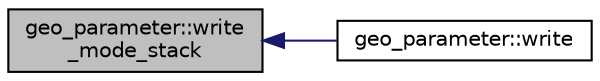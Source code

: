 digraph "geo_parameter::write_mode_stack"
{
  edge [fontname="Helvetica",fontsize="10",labelfontname="Helvetica",labelfontsize="10"];
  node [fontname="Helvetica",fontsize="10",shape=record];
  rankdir="LR";
  Node247 [label="geo_parameter::write\l_mode_stack",height=0.2,width=0.4,color="black", fillcolor="grey75", style="filled", fontcolor="black"];
  Node247 -> Node248 [dir="back",color="midnightblue",fontsize="10",style="solid",fontname="Helvetica"];
  Node248 [label="geo_parameter::write",height=0.2,width=0.4,color="black", fillcolor="white", style="filled",URL="$d9/d51/classgeo__parameter.html#a685714e059a2a6e9b44992c9ad7912cc"];
}
